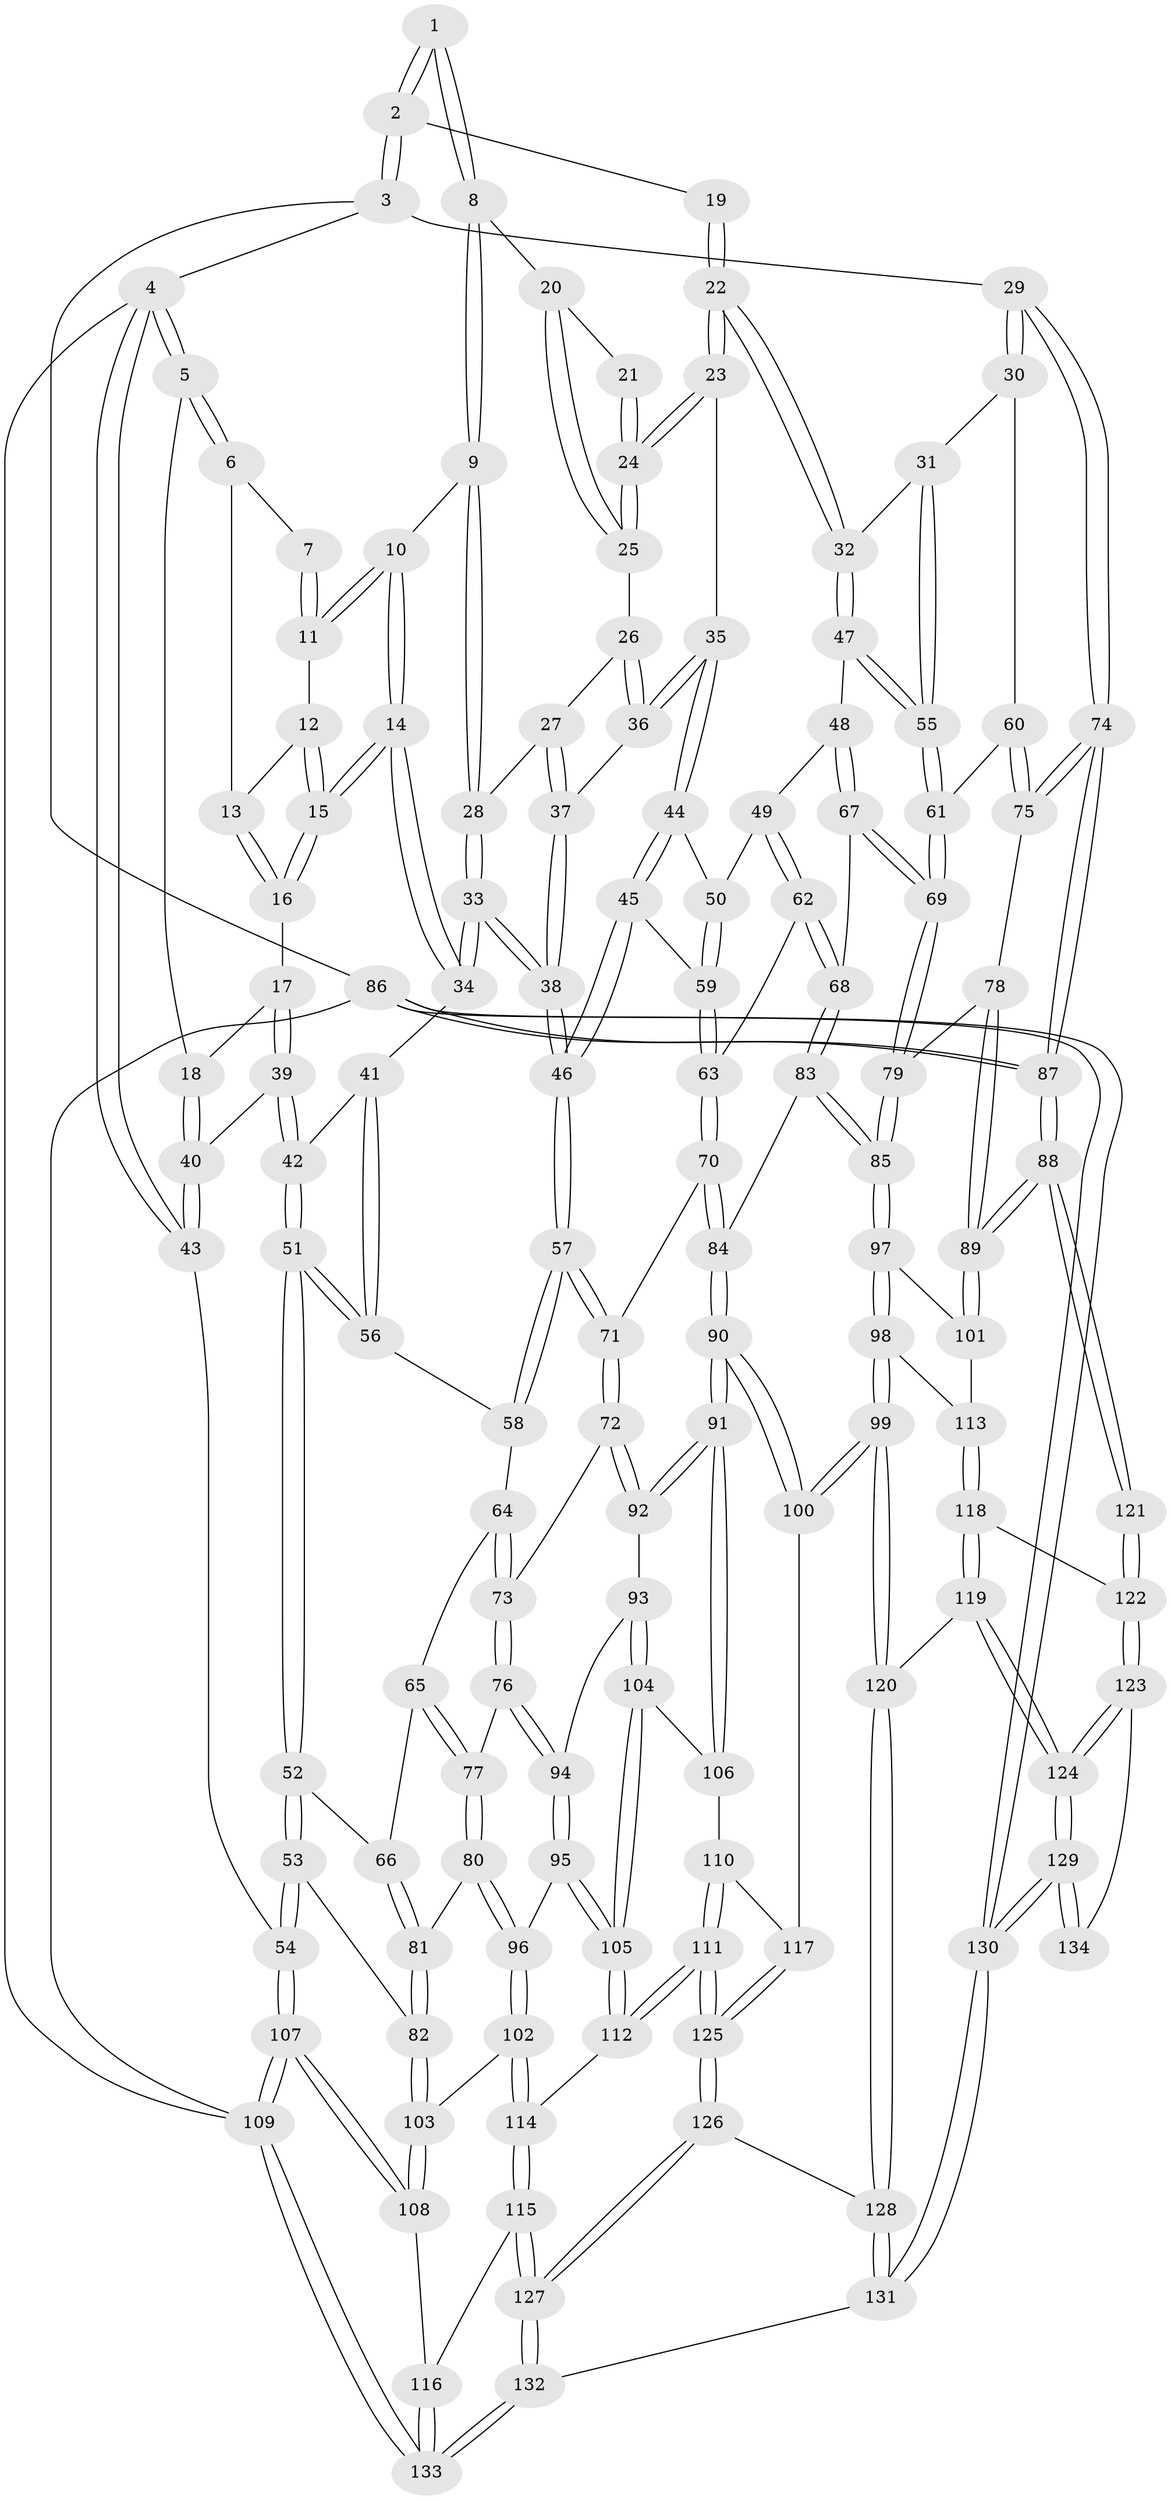 // coarse degree distribution, {3: 0.18867924528301888, 4: 0.4339622641509434, 9: 0.018867924528301886, 5: 0.1509433962264151, 2: 0.07547169811320754, 7: 0.018867924528301886, 6: 0.11320754716981132}
// Generated by graph-tools (version 1.1) at 2025/05/03/04/25 22:05:38]
// undirected, 134 vertices, 332 edges
graph export_dot {
graph [start="1"]
  node [color=gray90,style=filled];
  1 [pos="+0.6735877648351797+0"];
  2 [pos="+0.9711606200917623+0"];
  3 [pos="+1+0"];
  4 [pos="+0+0"];
  5 [pos="+0+0"];
  6 [pos="+0.10385794011051888+0"];
  7 [pos="+0.42421031595283876+0"];
  8 [pos="+0.6118118806233831+0.07717494699466033"];
  9 [pos="+0.5372004683283556+0.10195694938425183"];
  10 [pos="+0.5192963017126467+0.09397169904109066"];
  11 [pos="+0.4238839835242517+0"];
  12 [pos="+0.3861659702890489+0"];
  13 [pos="+0.2360522045029429+0.06935185728770672"];
  14 [pos="+0.3518133137127203+0.2021018202583753"];
  15 [pos="+0.34641931802974496+0.1949852967546122"];
  16 [pos="+0.2418263702334293+0.1499368860802741"];
  17 [pos="+0.1871916760821122+0.16175341417637573"];
  18 [pos="+0.013157294234605977+0"];
  19 [pos="+0.875704357842711+0"];
  20 [pos="+0.6218637036983379+0.08562444828139412"];
  21 [pos="+0.7715359344320667+0.03180949526402392"];
  22 [pos="+0.8005566964329276+0.2527896263672893"];
  23 [pos="+0.763154239044786+0.2458656975333468"];
  24 [pos="+0.7213816500667873+0.12917438995307362"];
  25 [pos="+0.646775946107953+0.1155761124528712"];
  26 [pos="+0.6385936921750416+0.14330072244451209"];
  27 [pos="+0.5651006876683704+0.18257095442824528"];
  28 [pos="+0.5460448199304601+0.14497997065700827"];
  29 [pos="+1+0.1513398303192913"];
  30 [pos="+0.9998765889982332+0.2680333612773999"];
  31 [pos="+0.9267439154485706+0.2703035468307274"];
  32 [pos="+0.8121350868893017+0.2590480376467337"];
  33 [pos="+0.38999905165033083+0.2795541154932912"];
  34 [pos="+0.3705463829966414+0.26163814883403513"];
  35 [pos="+0.7052125905306174+0.26696611803358794"];
  36 [pos="+0.6486467719365252+0.23679490206723391"];
  37 [pos="+0.5726301897715248+0.22991989971679758"];
  38 [pos="+0.4433456378681976+0.33847523544864705"];
  39 [pos="+0.08494614664804945+0.2816986875789135"];
  40 [pos="+0.06855483811390221+0.2791621428550374"];
  41 [pos="+0.26418685309122225+0.31933492077465336"];
  42 [pos="+0.10168008871332967+0.3001022063997917"];
  43 [pos="+0+0.340878188880533"];
  44 [pos="+0.6545004120585607+0.3627725844286248"];
  45 [pos="+0.46938023191527795+0.3552979694422877"];
  46 [pos="+0.4479264096500696+0.35240226978594613"];
  47 [pos="+0.7806605755312097+0.4266480639986013"];
  48 [pos="+0.7723599588451335+0.42896776192643543"];
  49 [pos="+0.6900932638067085+0.39607881423251806"];
  50 [pos="+0.655885193109934+0.36595658910024803"];
  51 [pos="+0.13630902321975333+0.4328427225702739"];
  52 [pos="+0.12987452749511405+0.4687397634860427"];
  53 [pos="+0.1218752911572472+0.47284699736336877"];
  54 [pos="+0+0.5182799291909272"];
  55 [pos="+0.8228613763317849+0.44887068801612173"];
  56 [pos="+0.24008080799773932+0.39242583861927144"];
  57 [pos="+0.421651587791041+0.4927025742028344"];
  58 [pos="+0.26066299541761107+0.4218334354197935"];
  59 [pos="+0.6241335428191765+0.4643873859682838"];
  60 [pos="+0.9123827726517627+0.4679184018094979"];
  61 [pos="+0.8616431807611393+0.4861558908615927"];
  62 [pos="+0.6830534508478852+0.5113413567707483"];
  63 [pos="+0.6242207177344425+0.4950765434252293"];
  64 [pos="+0.22516397650445458+0.47801466013483773"];
  65 [pos="+0.14672208412225968+0.47647266334075195"];
  66 [pos="+0.13642559640530424+0.4733916273947752"];
  67 [pos="+0.7197959327330463+0.5124956309994128"];
  68 [pos="+0.6879892950903765+0.5146841386580687"];
  69 [pos="+0.8244488242265839+0.6028820063036222"];
  70 [pos="+0.553001314938679+0.5339874431950307"];
  71 [pos="+0.42176980859867247+0.4975696378495927"];
  72 [pos="+0.40897444765025437+0.5194699940296431"];
  73 [pos="+0.3445713558704275+0.5476839381201853"];
  74 [pos="+1+0.5001595771217858"];
  75 [pos="+0.9825867916671973+0.5194782303958051"];
  76 [pos="+0.2981743047100822+0.5862553451060248"];
  77 [pos="+0.2749660534814277+0.5962869788720976"];
  78 [pos="+0.9443391727840389+0.5939915273758898"];
  79 [pos="+0.8255492861426099+0.6109169901597101"];
  80 [pos="+0.21784535478774297+0.6413896953397368"];
  81 [pos="+0.15911851311318315+0.5479801974640773"];
  82 [pos="+0.07746990671714112+0.672430738194855"];
  83 [pos="+0.6698811663652905+0.591593103714751"];
  84 [pos="+0.6182759152466273+0.6379000259028161"];
  85 [pos="+0.821058218008316+0.6241968500180488"];
  86 [pos="+1+1"];
  87 [pos="+1+0.8377926228888842"];
  88 [pos="+1+0.8358803684953976"];
  89 [pos="+1+0.7825522540765237"];
  90 [pos="+0.6126502368777137+0.7616140457920841"];
  91 [pos="+0.58281102194922+0.7494536315246558"];
  92 [pos="+0.4424398971664019+0.6406487594187446"];
  93 [pos="+0.40948432188933187+0.6873782678216727"];
  94 [pos="+0.331611061810503+0.6986326635216553"];
  95 [pos="+0.29678253987641123+0.7607281677386681"];
  96 [pos="+0.17824824514757048+0.6978147341734526"];
  97 [pos="+0.8175234945655058+0.6643016541408354"];
  98 [pos="+0.725220950853579+0.7448562150922884"];
  99 [pos="+0.636123597452143+0.7880624787671576"];
  100 [pos="+0.6297881461283236+0.7847864521493657"];
  101 [pos="+0.918089882844113+0.7373074247020982"];
  102 [pos="+0.13219437474210377+0.7158272265504875"];
  103 [pos="+0.06565623622644985+0.711049555684069"];
  104 [pos="+0.3969498419680014+0.7584769622578811"];
  105 [pos="+0.3115664279191386+0.782564682475692"];
  106 [pos="+0.42060046994451256+0.7773170684330544"];
  107 [pos="+0+0.7657688727908095"];
  108 [pos="+0+0.7653351669201686"];
  109 [pos="+0+1"];
  110 [pos="+0.42196362211904137+0.8321317266978211"];
  111 [pos="+0.3775841527882975+0.9473689765502702"];
  112 [pos="+0.3080260703783469+0.8641316034808968"];
  113 [pos="+0.8521744880158774+0.8294253780237306"];
  114 [pos="+0.2007917113522642+0.8690079893979827"];
  115 [pos="+0.16997240774050987+0.9131787741853489"];
  116 [pos="+0.14681633794447482+0.9237129556348318"];
  117 [pos="+0.6134227585262458+0.7958653744410381"];
  118 [pos="+0.8554689059051498+0.8692060905593104"];
  119 [pos="+0.7064776604067754+0.8859645682005434"];
  120 [pos="+0.649578908901778+0.822865988385352"];
  121 [pos="+0.9541529615459413+0.9041633691750478"];
  122 [pos="+0.8611511518042473+0.8749575608130288"];
  123 [pos="+0.8258943207656367+0.9571351404122164"];
  124 [pos="+0.763332991033514+1"];
  125 [pos="+0.39175707779990726+0.9824860725920186"];
  126 [pos="+0.39049825900495466+1"];
  127 [pos="+0.3793998452456385+1"];
  128 [pos="+0.6017026708556508+0.9395810588355588"];
  129 [pos="+0.7766671897754579+1"];
  130 [pos="+0.7721852295017418+1"];
  131 [pos="+0.658865881211842+1"];
  132 [pos="+0.3776910220835516+1"];
  133 [pos="+0.01827636327112441+1"];
  134 [pos="+0.9259740307781565+0.9374762979110359"];
  1 -- 2;
  1 -- 2;
  1 -- 8;
  1 -- 8;
  2 -- 3;
  2 -- 3;
  2 -- 19;
  3 -- 4;
  3 -- 29;
  3 -- 86;
  4 -- 5;
  4 -- 5;
  4 -- 43;
  4 -- 43;
  4 -- 109;
  5 -- 6;
  5 -- 6;
  5 -- 18;
  6 -- 7;
  6 -- 13;
  7 -- 11;
  7 -- 11;
  8 -- 9;
  8 -- 9;
  8 -- 20;
  9 -- 10;
  9 -- 28;
  9 -- 28;
  10 -- 11;
  10 -- 11;
  10 -- 14;
  10 -- 14;
  11 -- 12;
  12 -- 13;
  12 -- 15;
  12 -- 15;
  13 -- 16;
  13 -- 16;
  14 -- 15;
  14 -- 15;
  14 -- 34;
  14 -- 34;
  15 -- 16;
  15 -- 16;
  16 -- 17;
  17 -- 18;
  17 -- 39;
  17 -- 39;
  18 -- 40;
  18 -- 40;
  19 -- 22;
  19 -- 22;
  20 -- 21;
  20 -- 25;
  20 -- 25;
  21 -- 24;
  21 -- 24;
  22 -- 23;
  22 -- 23;
  22 -- 32;
  22 -- 32;
  23 -- 24;
  23 -- 24;
  23 -- 35;
  24 -- 25;
  24 -- 25;
  25 -- 26;
  26 -- 27;
  26 -- 36;
  26 -- 36;
  27 -- 28;
  27 -- 37;
  27 -- 37;
  28 -- 33;
  28 -- 33;
  29 -- 30;
  29 -- 30;
  29 -- 74;
  29 -- 74;
  30 -- 31;
  30 -- 60;
  31 -- 32;
  31 -- 55;
  31 -- 55;
  32 -- 47;
  32 -- 47;
  33 -- 34;
  33 -- 34;
  33 -- 38;
  33 -- 38;
  34 -- 41;
  35 -- 36;
  35 -- 36;
  35 -- 44;
  35 -- 44;
  36 -- 37;
  37 -- 38;
  37 -- 38;
  38 -- 46;
  38 -- 46;
  39 -- 40;
  39 -- 42;
  39 -- 42;
  40 -- 43;
  40 -- 43;
  41 -- 42;
  41 -- 56;
  41 -- 56;
  42 -- 51;
  42 -- 51;
  43 -- 54;
  44 -- 45;
  44 -- 45;
  44 -- 50;
  45 -- 46;
  45 -- 46;
  45 -- 59;
  46 -- 57;
  46 -- 57;
  47 -- 48;
  47 -- 55;
  47 -- 55;
  48 -- 49;
  48 -- 67;
  48 -- 67;
  49 -- 50;
  49 -- 62;
  49 -- 62;
  50 -- 59;
  50 -- 59;
  51 -- 52;
  51 -- 52;
  51 -- 56;
  51 -- 56;
  52 -- 53;
  52 -- 53;
  52 -- 66;
  53 -- 54;
  53 -- 54;
  53 -- 82;
  54 -- 107;
  54 -- 107;
  55 -- 61;
  55 -- 61;
  56 -- 58;
  57 -- 58;
  57 -- 58;
  57 -- 71;
  57 -- 71;
  58 -- 64;
  59 -- 63;
  59 -- 63;
  60 -- 61;
  60 -- 75;
  60 -- 75;
  61 -- 69;
  61 -- 69;
  62 -- 63;
  62 -- 68;
  62 -- 68;
  63 -- 70;
  63 -- 70;
  64 -- 65;
  64 -- 73;
  64 -- 73;
  65 -- 66;
  65 -- 77;
  65 -- 77;
  66 -- 81;
  66 -- 81;
  67 -- 68;
  67 -- 69;
  67 -- 69;
  68 -- 83;
  68 -- 83;
  69 -- 79;
  69 -- 79;
  70 -- 71;
  70 -- 84;
  70 -- 84;
  71 -- 72;
  71 -- 72;
  72 -- 73;
  72 -- 92;
  72 -- 92;
  73 -- 76;
  73 -- 76;
  74 -- 75;
  74 -- 75;
  74 -- 87;
  74 -- 87;
  75 -- 78;
  76 -- 77;
  76 -- 94;
  76 -- 94;
  77 -- 80;
  77 -- 80;
  78 -- 79;
  78 -- 89;
  78 -- 89;
  79 -- 85;
  79 -- 85;
  80 -- 81;
  80 -- 96;
  80 -- 96;
  81 -- 82;
  81 -- 82;
  82 -- 103;
  82 -- 103;
  83 -- 84;
  83 -- 85;
  83 -- 85;
  84 -- 90;
  84 -- 90;
  85 -- 97;
  85 -- 97;
  86 -- 87;
  86 -- 87;
  86 -- 130;
  86 -- 130;
  86 -- 109;
  87 -- 88;
  87 -- 88;
  88 -- 89;
  88 -- 89;
  88 -- 121;
  88 -- 121;
  89 -- 101;
  89 -- 101;
  90 -- 91;
  90 -- 91;
  90 -- 100;
  90 -- 100;
  91 -- 92;
  91 -- 92;
  91 -- 106;
  91 -- 106;
  92 -- 93;
  93 -- 94;
  93 -- 104;
  93 -- 104;
  94 -- 95;
  94 -- 95;
  95 -- 96;
  95 -- 105;
  95 -- 105;
  96 -- 102;
  96 -- 102;
  97 -- 98;
  97 -- 98;
  97 -- 101;
  98 -- 99;
  98 -- 99;
  98 -- 113;
  99 -- 100;
  99 -- 100;
  99 -- 120;
  99 -- 120;
  100 -- 117;
  101 -- 113;
  102 -- 103;
  102 -- 114;
  102 -- 114;
  103 -- 108;
  103 -- 108;
  104 -- 105;
  104 -- 105;
  104 -- 106;
  105 -- 112;
  105 -- 112;
  106 -- 110;
  107 -- 108;
  107 -- 108;
  107 -- 109;
  107 -- 109;
  108 -- 116;
  109 -- 133;
  109 -- 133;
  110 -- 111;
  110 -- 111;
  110 -- 117;
  111 -- 112;
  111 -- 112;
  111 -- 125;
  111 -- 125;
  112 -- 114;
  113 -- 118;
  113 -- 118;
  114 -- 115;
  114 -- 115;
  115 -- 116;
  115 -- 127;
  115 -- 127;
  116 -- 133;
  116 -- 133;
  117 -- 125;
  117 -- 125;
  118 -- 119;
  118 -- 119;
  118 -- 122;
  119 -- 120;
  119 -- 124;
  119 -- 124;
  120 -- 128;
  120 -- 128;
  121 -- 122;
  121 -- 122;
  122 -- 123;
  122 -- 123;
  123 -- 124;
  123 -- 124;
  123 -- 134;
  124 -- 129;
  124 -- 129;
  125 -- 126;
  125 -- 126;
  126 -- 127;
  126 -- 127;
  126 -- 128;
  127 -- 132;
  127 -- 132;
  128 -- 131;
  128 -- 131;
  129 -- 130;
  129 -- 130;
  129 -- 134;
  129 -- 134;
  130 -- 131;
  130 -- 131;
  131 -- 132;
  132 -- 133;
  132 -- 133;
}
